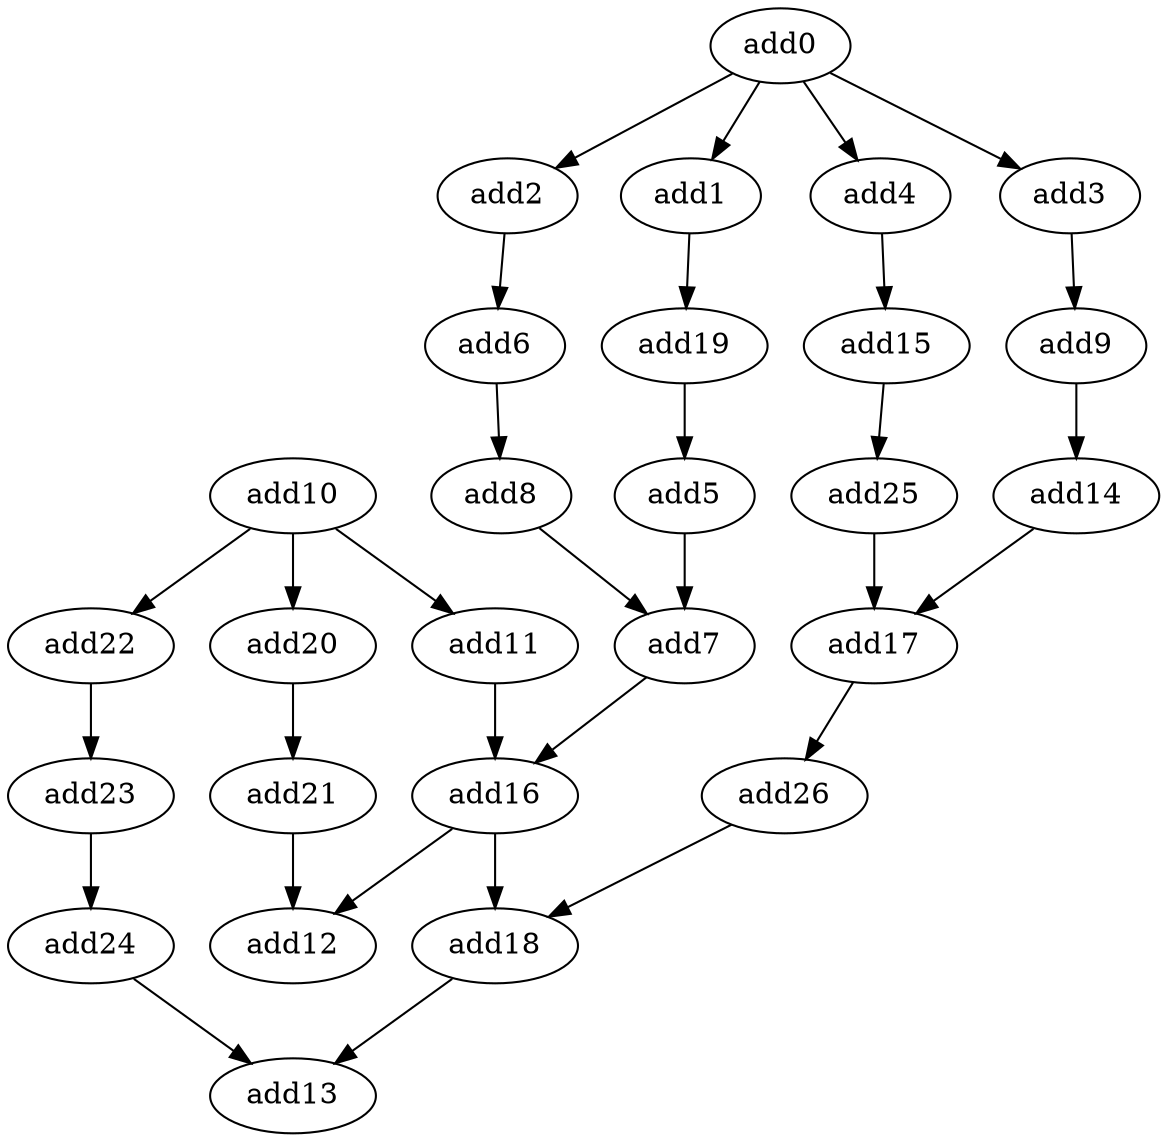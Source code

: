 digraph "G" {
add0 [opcode=add];
add1 [opcode=add];
add2 [opcode=add];
add3 [opcode=add];
add4 [opcode=add];
add5 [opcode=add];
add6 [opcode=add];
add9 [opcode=add];
add15 [opcode=add];
add7 [opcode=add];
add8 [opcode=add];
add16 [opcode=add];
add14 [opcode=add];
add10 [opcode=add];
add11 [opcode=add];
add12 [opcode=add];
add13 [opcode=add];
add17 [opcode=add];
add18 [opcode=add];
add19 [opcode=add];
add20 [opcode=add];
add21 [opcode=add];
add22 [opcode=add];
add23 [opcode=add];
add24 [opcode=add];
add25 [opcode=add];
add26 [opcode=add];
add0 -> add1  [key=0];
add0 -> add2  [key=0];
add0 -> add3  [key=0];
add0 -> add4  [key=0];
add1 -> add19  [key=0];
add2 -> add6  [key=0];
add3 -> add9  [key=0];
add4 -> add15  [key=0];
add5 -> add7  [key=0];
add6 -> add8  [key=0];
add9 -> add14  [key=0];
add15 -> add25  [key=0];
add7 -> add16  [key=0];
add8 -> add7  [key=0];
add16 -> add12  [key=0];
add16 -> add18  [key=0];
add14 -> add17  [key=0];
add10 -> add11  [key=0];
add10 -> add20  [key=0];
add10 -> add22  [key=0];
add11 -> add16  [key=0];
add17 -> add26  [key=0];
add18 -> add13  [key=0];
add19 -> add5  [key=0];
add20 -> add21  [key=0];
add21 -> add12  [key=0];
add22 -> add23  [key=0];
add23 -> add24  [key=0];
add24 -> add13  [key=0];
add25 -> add17  [key=0];
add26 -> add18  [key=0];
}
